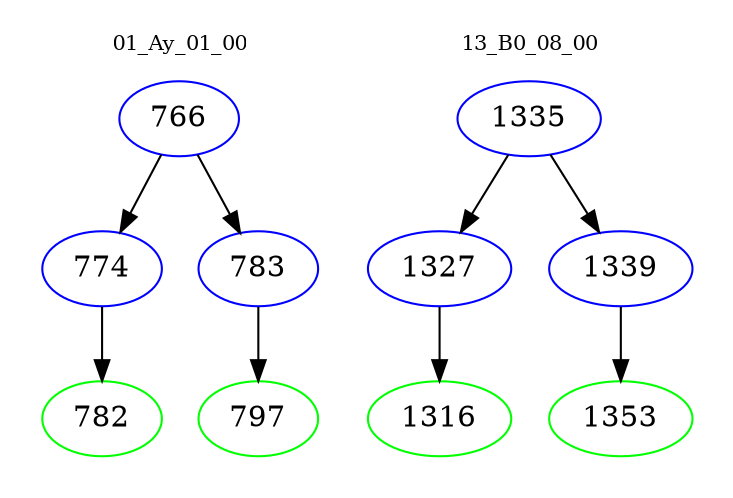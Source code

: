 digraph{
subgraph cluster_0 {
color = white
label = "01_Ay_01_00";
fontsize=10;
T0_766 [label="766", color="blue"]
T0_766 -> T0_774 [color="black"]
T0_774 [label="774", color="blue"]
T0_774 -> T0_782 [color="black"]
T0_782 [label="782", color="green"]
T0_766 -> T0_783 [color="black"]
T0_783 [label="783", color="blue"]
T0_783 -> T0_797 [color="black"]
T0_797 [label="797", color="green"]
}
subgraph cluster_1 {
color = white
label = "13_B0_08_00";
fontsize=10;
T1_1335 [label="1335", color="blue"]
T1_1335 -> T1_1327 [color="black"]
T1_1327 [label="1327", color="blue"]
T1_1327 -> T1_1316 [color="black"]
T1_1316 [label="1316", color="green"]
T1_1335 -> T1_1339 [color="black"]
T1_1339 [label="1339", color="blue"]
T1_1339 -> T1_1353 [color="black"]
T1_1353 [label="1353", color="green"]
}
}
